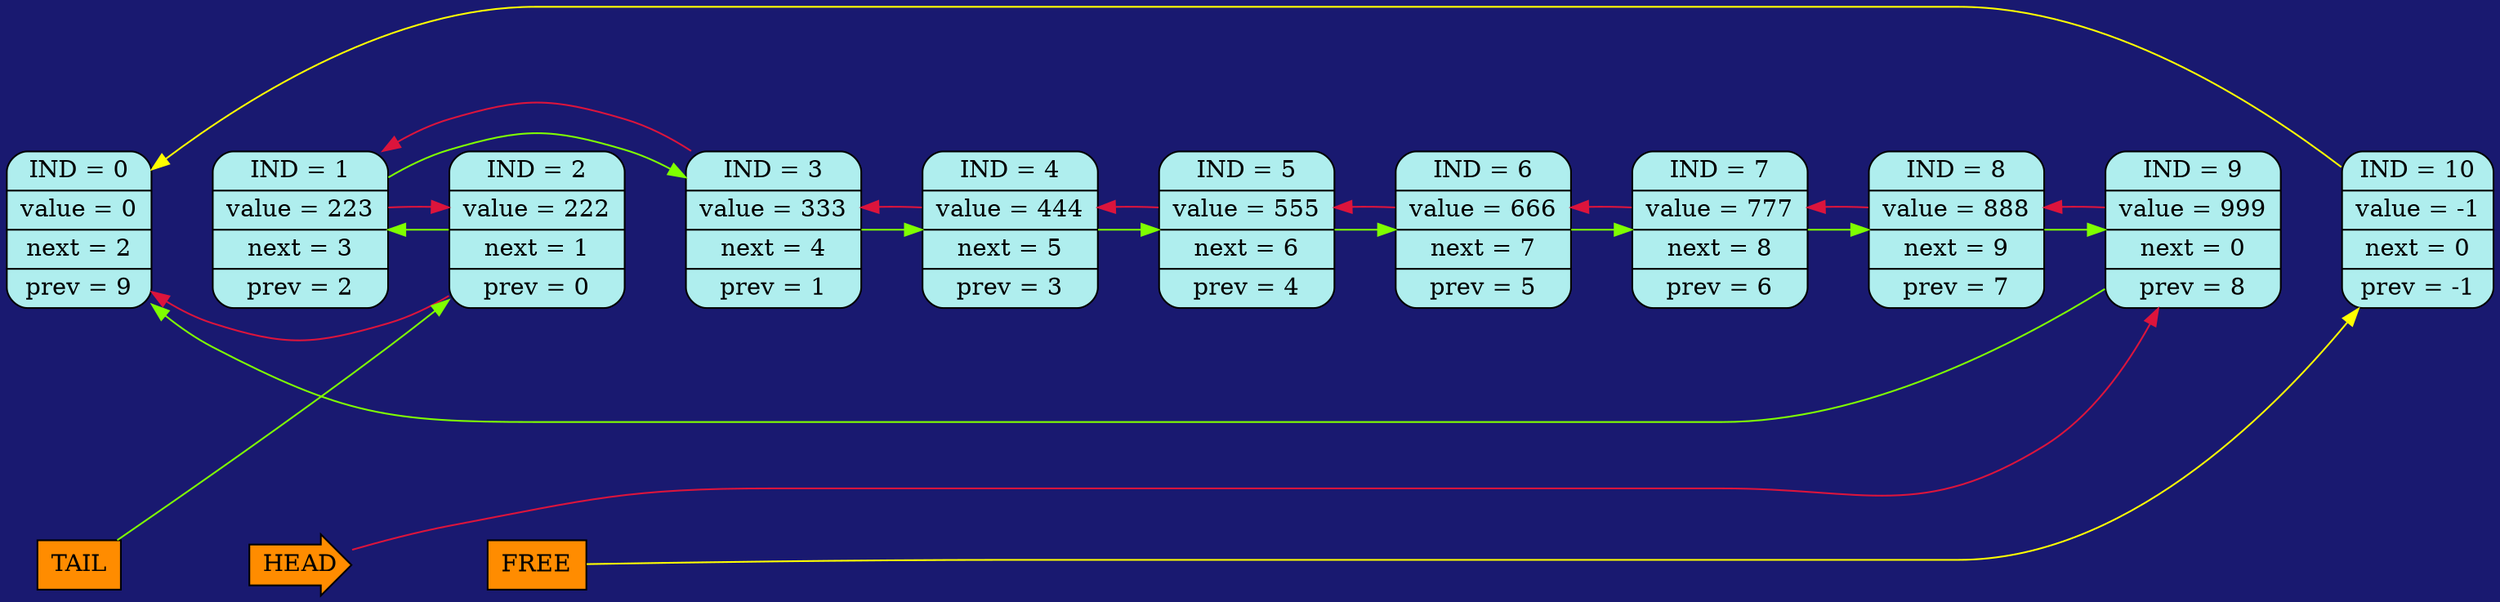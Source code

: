 digraph
{
bgcolor="#191970";
rankdir = LR;
edge[style="invis", weight = 1000000];
IND_0[shape=Mrecord, label = "IND = 0 | value = 0 | next = 2 | prev = 9 ", style="filled",fillcolor="#AFEEEE"]
IND_1[shape=Mrecord, label = "IND = 1 | value = 223 | next = 3 | prev = 2 ", style="filled",fillcolor="#AFEEEE"]
IND_2[shape=Mrecord, label = "IND = 2 | value = 222 | next = 1 | prev = 0 ", style="filled",fillcolor="#AFEEEE"]
IND_3[shape=Mrecord, label = "IND = 3 | value = 333 | next = 4 | prev = 1 ", style="filled",fillcolor="#AFEEEE"]
IND_4[shape=Mrecord, label = "IND = 4 | value = 444 | next = 5 | prev = 3 ", style="filled",fillcolor="#AFEEEE"]
IND_5[shape=Mrecord, label = "IND = 5 | value = 555 | next = 6 | prev = 4 ", style="filled",fillcolor="#AFEEEE"]
IND_6[shape=Mrecord, label = "IND = 6 | value = 666 | next = 7 | prev = 5 ", style="filled",fillcolor="#AFEEEE"]
IND_7[shape=Mrecord, label = "IND = 7 | value = 777 | next = 8 | prev = 6 ", style="filled",fillcolor="#AFEEEE"]
IND_8[shape=Mrecord, label = "IND = 8 | value = 888 | next = 9 | prev = 7 ", style="filled",fillcolor="#AFEEEE"]
IND_9[shape=Mrecord, label = "IND = 9 | value = 999 | next = 0 | prev = 8 ", style="filled",fillcolor="#AFEEEE"]
IND_10[shape=Mrecord, label = "IND = 10 | value = -1 | next = 0 | prev = -1 ", style="filled",fillcolor="#AFEEEE"]
IND_0 -> IND_1
IND_1 -> IND_2
IND_2 -> IND_3
IND_3 -> IND_4
IND_4 -> IND_5
IND_5 -> IND_6
IND_6 -> IND_7
IND_7 -> IND_8
IND_8 -> IND_9
IND_9 -> IND_10
TAIL[shape="rectangle", width = 0.5, height = 0.4, style="filled", fillcolor="#FF8C00"];
HEAD[shape="rarrow", width = 0.5, height = 0.5, style="filled", fillcolor="#FF8C00"];
FREE[shape="rectangle", width = 0.5, height = 0.4, style="filled", fillcolor="#FF8C00"];
{ rank = same; TAIL; IND_0}
TAIL -> HEAD -> FREE
edge[color="#7FFF00", weight = 1, style=""];
IND_1 -> IND_3;
IND_2 -> IND_1;
IND_3 -> IND_4;
IND_4 -> IND_5;
IND_5 -> IND_6;
IND_6 -> IND_7;
IND_7 -> IND_8;
IND_8 -> IND_9;
IND_9 -> IND_0;
IND_10 -> IND_0 [color="#FFFF00"];
TAIL -> IND_2;
FREE -> IND_10 [color="#FFFF00"];
edge[color="#DC143C", weight = 1, style=""];
IND_1 -> IND_2;
IND_2 -> IND_0;
IND_3 -> IND_1;
IND_4 -> IND_3;
IND_5 -> IND_4;
IND_6 -> IND_5;
IND_7 -> IND_6;
IND_8 -> IND_7;
IND_9 -> IND_8;
HEAD -> IND_9;
}
